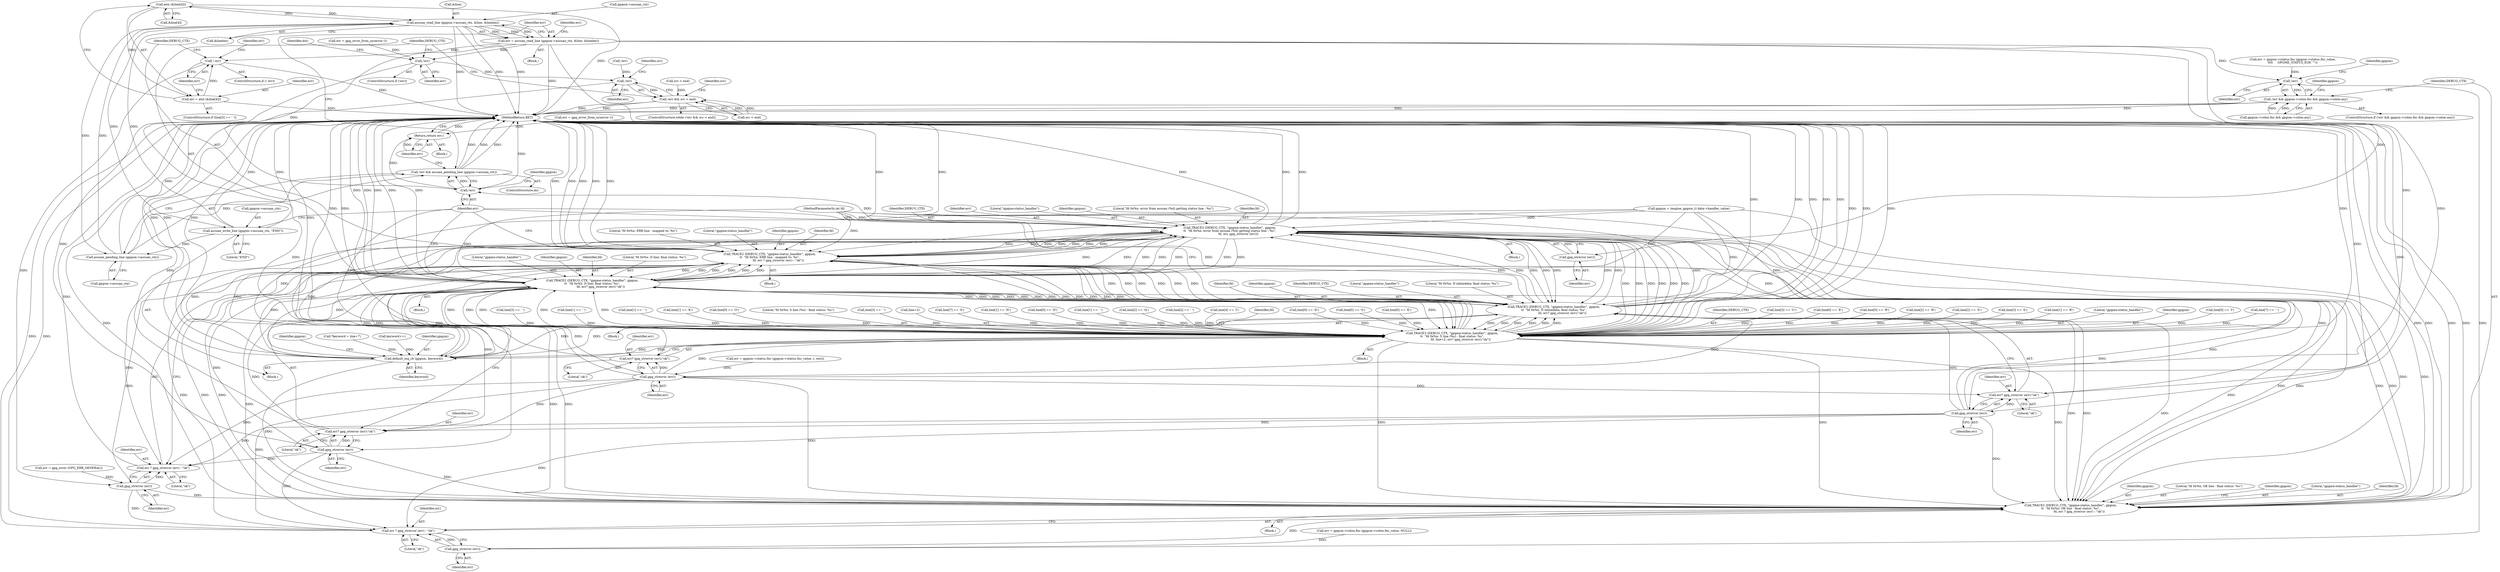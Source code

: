 digraph "0_gnupg_2cbd76f7911fc215845e89b50d6af5ff4a83dd77@array" {
"1000204" [label="(Call,atoi (&line[4]))"];
"1000140" [label="(Call,assuan_read_line (gpgsm->assuan_ctx, &line, &linelen))"];
"1000857" [label="(Call,assuan_write_line (gpgsm->assuan_ctx, \"END\"))"];
"1000865" [label="(Call,assuan_pending_line (gpgsm->assuan_ctx))"];
"1000204" [label="(Call,atoi (&line[4]))"];
"1000138" [label="(Call,err = assuan_read_line (gpgsm->assuan_ctx, &line, &linelen))"];
"1000158" [label="(Call,gpg_strerror (err))"];
"1000151" [label="(Call,TRACE3 (DEBUG_CTX, \"gpgme:status_handler\", gpgsm,\n\t\t  \"fd 0x%x: error from assuan (%d) getting status line : %s\",\n                  fd, err, gpg_strerror (err)))"];
"1000216" [label="(Call,TRACE2 (DEBUG_CTX, \"gpgme:status_handler\", gpgsm,\n\t\t  \"fd 0x%x: ERR line - mapped to: %s\",\n                  fd, err ? gpg_strerror (err) : \"ok\"))"];
"1000305" [label="(Call,TRACE2 (DEBUG_CTX, \"gpgme:status_handler\", gpgsm,\n\t\t  \"fd 0x%x: OK line - final status: %s\",\n                  fd, err ? gpg_strerror (err) : \"ok\"))"];
"1000545" [label="(Call,TRACE2 (DEBUG_CTX, \"gpgme:status_handler\", gpgsm,\n\t\t  \"fd 0x%x: D line; final status: %s\",\n                  fd, err? gpg_strerror (err):\"ok\"))"];
"1000680" [label="(Call,TRACE2 (DEBUG_CTX, \"gpgme:status_handler\", gpgsm,\n\t\t  \"fd 0x%x: D inlinedata; final status: %s\",\n                  fd, err? gpg_strerror (err):\"ok\"))"];
"1000767" [label="(Call,TRACE3 (DEBUG_CTX, \"gpgme:status_handler\", gpgsm,\n\t\t  \"fd 0x%x: S line (%s) - final status: %s\",\n                  fd, line+2, err? gpg_strerror (err):\"ok\"))"];
"1000854" [label="(Call,default_inq_cb (gpgsm, keyword))"];
"1000222" [label="(Call,err ? gpg_strerror (err) : \"ok\")"];
"1000311" [label="(Call,err ? gpg_strerror (err) : \"ok\")"];
"1000551" [label="(Call,err? gpg_strerror (err):\"ok\")"];
"1000686" [label="(Call,err? gpg_strerror (err):\"ok\")"];
"1000776" [label="(Call,err? gpg_strerror (err):\"ok\")"];
"1000863" [label="(Call,!err)"];
"1000862" [label="(Call,!err && assuan_pending_line (gpgsm->assuan_ctx))"];
"1000869" [label="(Return,return err;)"];
"1000210" [label="(Call,! err)"];
"1000224" [label="(Call,gpg_strerror (err))"];
"1000275" [label="(Call,!err)"];
"1000274" [label="(Call,!err && gpgsm->colon.fnc && gpgsm->colon.any)"];
"1000313" [label="(Call,gpg_strerror (err))"];
"1000435" [label="(Call,!err)"];
"1000447" [label="(Call,!err)"];
"1000446" [label="(Call,!err && src < end)"];
"1000553" [label="(Call,gpg_strerror (err))"];
"1000688" [label="(Call,gpg_strerror (err))"];
"1000778" [label="(Call,gpg_strerror (err))"];
"1000202" [label="(Call,err = atoi (&line[4]))"];
"1000224" [label="(Call,gpg_strerror (err))"];
"1000204" [label="(Call,atoi (&line[4]))"];
"1000870" [label="(Identifier,err)"];
"1000226" [label="(Literal,\"ok\")"];
"1000275" [label="(Call,!err)"];
"1000137" [label="(Block,)"];
"1000858" [label="(Call,gpgsm->assuan_ctx)"];
"1000277" [label="(Call,gpgsm->colon.fnc && gpgsm->colon.any)"];
"1000203" [label="(Identifier,err)"];
"1000768" [label="(Identifier,DEBUG_CTX)"];
"1000685" [label="(Identifier,fd)"];
"1000780" [label="(Literal,\"ok\")"];
"1000806" [label="(Call,line[3] == 'U')"];
"1000552" [label="(Identifier,err)"];
"1000854" [label="(Call,default_inq_cb (gpgsm, keyword))"];
"1000547" [label="(Literal,\"gpgme:status_handler\")"];
"1000689" [label="(Identifier,err)"];
"1000690" [label="(Literal,\"ok\")"];
"1000548" [label="(Identifier,gpgsm)"];
"1000213" [label="(Identifier,err)"];
"1000139" [label="(Identifier,err)"];
"1000553" [label="(Call,gpg_strerror (err))"];
"1000312" [label="(Identifier,err)"];
"1000450" [label="(Identifier,src)"];
"1000434" [label="(ControlStructure,if (!err))"];
"1000824" [label="(Call,line[6] == 'E')"];
"1000308" [label="(Identifier,gpgsm)"];
"1000869" [label="(Return,return err;)"];
"1000683" [label="(Identifier,gpgsm)"];
"1000225" [label="(Identifier,err)"];
"1000818" [label="(Call,line[5] == 'R')"];
"1000179" [label="(Call,line[2] == 'R')"];
"1000246" [label="(Call,line[2] == '\0')"];
"1000222" [label="(Call,err ? gpg_strerror (err) : \"ok\")"];
"1000185" [label="(Call,line[3] == '\0')"];
"1000209" [label="(ControlStructure,if (! err))"];
"1000173" [label="(Call,line[1] == 'R')"];
"1000857" [label="(Call,assuan_write_line (gpgsm->assuan_ctx, \"END\"))"];
"1000681" [label="(Identifier,DEBUG_CTX)"];
"1000682" [label="(Literal,\"gpgme:status_handler\")"];
"1000769" [label="(Literal,\"gpgme:status_handler\")"];
"1000770" [label="(Identifier,gpgsm)"];
"1000123" [label="(Call,gpgsm = (engine_gpgsm_t) data->handler_value)"];
"1000859" [label="(Identifier,gpgsm)"];
"1000788" [label="(Call,line[0] == 'I')"];
"1000152" [label="(Identifier,DEBUG_CTX)"];
"1000115" [label="(Block,)"];
"1000212" [label="(Call,err = gpg_error (GPG_ERR_GENERAL))"];
"1000159" [label="(Identifier,err)"];
"1000439" [label="(Identifier,dst)"];
"1000140" [label="(Call,assuan_read_line (gpgsm->assuan_ctx, &line, &linelen))"];
"1000217" [label="(Identifier,DEBUG_CTX)"];
"1000138" [label="(Call,err = assuan_read_line (gpgsm->assuan_ctx, &line, &linelen))"];
"1000157" [label="(Identifier,err)"];
"1000550" [label="(Identifier,fd)"];
"1000554" [label="(Identifier,err)"];
"1000144" [label="(Call,&line)"];
"1000577" [label="(Block,)"];
"1000555" [label="(Literal,\"ok\")"];
"1000306" [label="(Identifier,DEBUG_CTX)"];
"1000446" [label="(Call,!err && src < end)"];
"1000866" [label="(Call,gpgsm->assuan_ctx)"];
"1000153" [label="(Literal,\"gpgme:status_handler\")"];
"1000154" [label="(Identifier,gpgsm)"];
"1000448" [label="(Identifier,err)"];
"1000305" [label="(Call,TRACE2 (DEBUG_CTX, \"gpgme:status_handler\", gpgsm,\n\t\t  \"fd 0x%x: OK line - final status: %s\",\n                  fd, err ? gpg_strerror (err) : \"ok\"))"];
"1000216" [label="(Call,TRACE2 (DEBUG_CTX, \"gpgme:status_handler\", gpgsm,\n\t\t  \"fd 0x%x: ERR line - mapped to: %s\",\n                  fd, err ? gpg_strerror (err) : \"ok\"))"];
"1000549" [label="(Literal,\"fd 0x%x: D line; final status: %s\")"];
"1000779" [label="(Identifier,err)"];
"1000865" [label="(Call,assuan_pending_line (gpgsm->assuan_ctx))"];
"1000151" [label="(Call,TRACE3 (DEBUG_CTX, \"gpgme:status_handler\", gpgsm,\n\t\t  \"fd 0x%x: error from assuan (%d) getting status line : %s\",\n                  fd, err, gpg_strerror (err)))"];
"1000263" [label="(Call,err = gpgsm->status.fnc (gpgsm->status.fnc_value,\n\t\t\t\t     GPGME_STATUS_EOF, \"\"))"];
"1000835" [label="(Call,line[7] == ' ')"];
"1000190" [label="(Call,line[3] == ' ')"];
"1000114" [label="(MethodParameterIn,int fd)"];
"1000864" [label="(Identifier,err)"];
"1000856" [label="(Identifier,keyword)"];
"1000777" [label="(Identifier,err)"];
"1000141" [label="(Call,gpgsm->assuan_ctx)"];
"1000309" [label="(Literal,\"fd 0x%x: OK line - final status: %s\")"];
"1000435" [label="(Call,!err)"];
"1000195" [label="(Block,)"];
"1000155" [label="(Literal,\"fd 0x%x: error from assuan (%d) getting status line : %s\")"];
"1000314" [label="(Identifier,err)"];
"1000569" [label="(Call,line[1] == ' ')"];
"1000337" [label="(Call,line[1] == ' ')"];
"1000447" [label="(Call,!err)"];
"1000292" [label="(Identifier,gpgsm)"];
"1000315" [label="(Literal,\"ok\")"];
"1000240" [label="(Call,line[1] == 'K')"];
"1000211" [label="(Identifier,err)"];
"1000234" [label="(Call,line[0] == 'O')"];
"1000771" [label="(Literal,\"fd 0x%x: S line (%s) - final status: %s\")"];
"1000531" [label="(Call,!err)"];
"1000197" [label="(Call,line[3] == ' ')"];
"1000773" [label="(Call,line+2)"];
"1000687" [label="(Identifier,err)"];
"1000830" [label="(Call,line[7] == '\0')"];
"1000867" [label="(Identifier,gpgsm)"];
"1000146" [label="(Call,&linelen)"];
"1000546" [label="(Identifier,DEBUG_CTX)"];
"1000794" [label="(Call,line[1] == 'N')"];
"1000158" [label="(Call,gpg_strerror (err))"];
"1000196" [label="(ControlStructure,if (line[3] == ' '))"];
"1000149" [label="(Identifier,err)"];
"1000223" [label="(Identifier,err)"];
"1000445" [label="(ControlStructure,while (!err && src < end))"];
"1000545" [label="(Call,TRACE2 (DEBUG_CTX, \"gpgme:status_handler\", gpgsm,\n\t\t  \"fd 0x%x: D line; final status: %s\",\n                  fd, err? gpg_strerror (err):\"ok\"))"];
"1000767" [label="(Call,TRACE3 (DEBUG_CTX, \"gpgme:status_handler\", gpgsm,\n\t\t  \"fd 0x%x: S line (%s) - final status: %s\",\n                  fd, line+2, err? gpg_strerror (err):\"ok\"))"];
"1000563" [label="(Call,line[0] == 'D')"];
"1000842" [label="(Call,*keyword = line+7)"];
"1000449" [label="(Call,src < end)"];
"1000684" [label="(Literal,\"fd 0x%x: D inlinedata; final status: %s\")"];
"1000276" [label="(Identifier,err)"];
"1000347" [label="(Block,)"];
"1000414" [label="(Call,err = gpg_error_from_syserror ())"];
"1000156" [label="(Identifier,fd)"];
"1000599" [label="(Call,src < end)"];
"1000280" [label="(Identifier,gpgsm)"];
"1000703" [label="(Call,line[1] == ' ')"];
"1000800" [label="(Call,line[2] == 'Q')"];
"1000670" [label="(Call,err = gpg_error_from_syserror ())"];
"1000220" [label="(Literal,\"fd 0x%x: ERR line - mapped to: %s\")"];
"1000150" [label="(Block,)"];
"1000436" [label="(Identifier,err)"];
"1000218" [label="(Literal,\"gpgme:status_handler\")"];
"1000313" [label="(Call,gpg_strerror (err))"];
"1000863" [label="(Call,!err)"];
"1000210" [label="(Call,! err)"];
"1000861" [label="(Literal,\"END\")"];
"1000840" [label="(Block,)"];
"1000296" [label="(Call,err = gpgsm->colon.fnc (gpgsm->colon.fnc_value, NULL))"];
"1000708" [label="(Block,)"];
"1000862" [label="(Call,!err && assuan_pending_line (gpgsm->assuan_ctx))"];
"1000686" [label="(Call,err? gpg_strerror (err):\"ok\")"];
"1000776" [label="(Call,err? gpg_strerror (err):\"ok\")"];
"1000251" [label="(Call,line[2] == ' ')"];
"1000256" [label="(Block,)"];
"1000219" [label="(Identifier,gpgsm)"];
"1000852" [label="(Call,keyword++)"];
"1000871" [label="(MethodReturn,RET)"];
"1000311" [label="(Call,err ? gpg_strerror (err) : \"ok\")"];
"1000457" [label="(Identifier,src)"];
"1000205" [label="(Call,&line[4])"];
"1000680" [label="(Call,TRACE2 (DEBUG_CTX, \"gpgme:status_handler\", gpgsm,\n\t\t  \"fd 0x%x: D inlinedata; final status: %s\",\n                  fd, err? gpg_strerror (err):\"ok\"))"];
"1000812" [label="(Call,line[4] == 'I')"];
"1000273" [label="(ControlStructure,if (!err && gpgsm->colon.fnc && gpgsm->colon.any))"];
"1000749" [label="(Call,err = gpgsm->status.fnc (gpgsm->status.fnc_value, r, rest))"];
"1000221" [label="(Identifier,fd)"];
"1000772" [label="(Identifier,fd)"];
"1000855" [label="(Identifier,gpgsm)"];
"1000319" [label="(Identifier,gpgsm)"];
"1000331" [label="(Call,line[0] == 'D')"];
"1000551" [label="(Call,err? gpg_strerror (err):\"ok\")"];
"1000698" [label="(Call,line[0] == 'S')"];
"1000307" [label="(Literal,\"gpgme:status_handler\")"];
"1000688" [label="(Call,gpg_strerror (err))"];
"1000202" [label="(Call,err = atoi (&line[4]))"];
"1000167" [label="(Call,line[0] == 'E')"];
"1000778" [label="(Call,gpg_strerror (err))"];
"1000274" [label="(Call,!err && gpgsm->colon.fnc && gpgsm->colon.any)"];
"1000310" [label="(Identifier,fd)"];
"1000136" [label="(ControlStructure,do)"];
"1000204" -> "1000202"  [label="AST: "];
"1000204" -> "1000205"  [label="CFG: "];
"1000205" -> "1000204"  [label="AST: "];
"1000202" -> "1000204"  [label="CFG: "];
"1000204" -> "1000871"  [label="DDG: "];
"1000204" -> "1000140"  [label="DDG: "];
"1000204" -> "1000202"  [label="DDG: "];
"1000140" -> "1000204"  [label="DDG: "];
"1000140" -> "1000138"  [label="AST: "];
"1000140" -> "1000146"  [label="CFG: "];
"1000141" -> "1000140"  [label="AST: "];
"1000144" -> "1000140"  [label="AST: "];
"1000146" -> "1000140"  [label="AST: "];
"1000138" -> "1000140"  [label="CFG: "];
"1000140" -> "1000871"  [label="DDG: "];
"1000140" -> "1000871"  [label="DDG: "];
"1000140" -> "1000871"  [label="DDG: "];
"1000140" -> "1000138"  [label="DDG: "];
"1000140" -> "1000138"  [label="DDG: "];
"1000140" -> "1000138"  [label="DDG: "];
"1000857" -> "1000140"  [label="DDG: "];
"1000865" -> "1000140"  [label="DDG: "];
"1000140" -> "1000857"  [label="DDG: "];
"1000140" -> "1000865"  [label="DDG: "];
"1000857" -> "1000840"  [label="AST: "];
"1000857" -> "1000861"  [label="CFG: "];
"1000858" -> "1000857"  [label="AST: "];
"1000861" -> "1000857"  [label="AST: "];
"1000864" -> "1000857"  [label="CFG: "];
"1000857" -> "1000871"  [label="DDG: "];
"1000857" -> "1000871"  [label="DDG: "];
"1000857" -> "1000865"  [label="DDG: "];
"1000865" -> "1000862"  [label="AST: "];
"1000865" -> "1000866"  [label="CFG: "];
"1000866" -> "1000865"  [label="AST: "];
"1000862" -> "1000865"  [label="CFG: "];
"1000865" -> "1000871"  [label="DDG: "];
"1000865" -> "1000862"  [label="DDG: "];
"1000138" -> "1000137"  [label="AST: "];
"1000139" -> "1000138"  [label="AST: "];
"1000149" -> "1000138"  [label="CFG: "];
"1000138" -> "1000871"  [label="DDG: "];
"1000138" -> "1000158"  [label="DDG: "];
"1000138" -> "1000210"  [label="DDG: "];
"1000138" -> "1000275"  [label="DDG: "];
"1000138" -> "1000435"  [label="DDG: "];
"1000138" -> "1000688"  [label="DDG: "];
"1000138" -> "1000778"  [label="DDG: "];
"1000138" -> "1000863"  [label="DDG: "];
"1000158" -> "1000151"  [label="AST: "];
"1000158" -> "1000159"  [label="CFG: "];
"1000159" -> "1000158"  [label="AST: "];
"1000151" -> "1000158"  [label="CFG: "];
"1000158" -> "1000151"  [label="DDG: "];
"1000151" -> "1000150"  [label="AST: "];
"1000152" -> "1000151"  [label="AST: "];
"1000153" -> "1000151"  [label="AST: "];
"1000154" -> "1000151"  [label="AST: "];
"1000155" -> "1000151"  [label="AST: "];
"1000156" -> "1000151"  [label="AST: "];
"1000157" -> "1000151"  [label="AST: "];
"1000864" -> "1000151"  [label="CFG: "];
"1000151" -> "1000871"  [label="DDG: "];
"1000151" -> "1000871"  [label="DDG: "];
"1000151" -> "1000871"  [label="DDG: "];
"1000151" -> "1000871"  [label="DDG: "];
"1000151" -> "1000871"  [label="DDG: "];
"1000680" -> "1000151"  [label="DDG: "];
"1000680" -> "1000151"  [label="DDG: "];
"1000680" -> "1000151"  [label="DDG: "];
"1000216" -> "1000151"  [label="DDG: "];
"1000216" -> "1000151"  [label="DDG: "];
"1000216" -> "1000151"  [label="DDG: "];
"1000545" -> "1000151"  [label="DDG: "];
"1000545" -> "1000151"  [label="DDG: "];
"1000545" -> "1000151"  [label="DDG: "];
"1000767" -> "1000151"  [label="DDG: "];
"1000767" -> "1000151"  [label="DDG: "];
"1000767" -> "1000151"  [label="DDG: "];
"1000854" -> "1000151"  [label="DDG: "];
"1000123" -> "1000151"  [label="DDG: "];
"1000114" -> "1000151"  [label="DDG: "];
"1000151" -> "1000216"  [label="DDG: "];
"1000151" -> "1000216"  [label="DDG: "];
"1000151" -> "1000216"  [label="DDG: "];
"1000151" -> "1000216"  [label="DDG: "];
"1000151" -> "1000222"  [label="DDG: "];
"1000151" -> "1000305"  [label="DDG: "];
"1000151" -> "1000305"  [label="DDG: "];
"1000151" -> "1000305"  [label="DDG: "];
"1000151" -> "1000305"  [label="DDG: "];
"1000151" -> "1000311"  [label="DDG: "];
"1000151" -> "1000545"  [label="DDG: "];
"1000151" -> "1000545"  [label="DDG: "];
"1000151" -> "1000545"  [label="DDG: "];
"1000151" -> "1000545"  [label="DDG: "];
"1000151" -> "1000551"  [label="DDG: "];
"1000151" -> "1000680"  [label="DDG: "];
"1000151" -> "1000680"  [label="DDG: "];
"1000151" -> "1000680"  [label="DDG: "];
"1000151" -> "1000680"  [label="DDG: "];
"1000151" -> "1000686"  [label="DDG: "];
"1000151" -> "1000767"  [label="DDG: "];
"1000151" -> "1000767"  [label="DDG: "];
"1000151" -> "1000767"  [label="DDG: "];
"1000151" -> "1000767"  [label="DDG: "];
"1000151" -> "1000776"  [label="DDG: "];
"1000151" -> "1000854"  [label="DDG: "];
"1000151" -> "1000863"  [label="DDG: "];
"1000216" -> "1000195"  [label="AST: "];
"1000216" -> "1000222"  [label="CFG: "];
"1000217" -> "1000216"  [label="AST: "];
"1000218" -> "1000216"  [label="AST: "];
"1000219" -> "1000216"  [label="AST: "];
"1000220" -> "1000216"  [label="AST: "];
"1000221" -> "1000216"  [label="AST: "];
"1000222" -> "1000216"  [label="AST: "];
"1000864" -> "1000216"  [label="CFG: "];
"1000216" -> "1000871"  [label="DDG: "];
"1000216" -> "1000871"  [label="DDG: "];
"1000216" -> "1000871"  [label="DDG: "];
"1000216" -> "1000871"  [label="DDG: "];
"1000216" -> "1000871"  [label="DDG: "];
"1000680" -> "1000216"  [label="DDG: "];
"1000680" -> "1000216"  [label="DDG: "];
"1000680" -> "1000216"  [label="DDG: "];
"1000545" -> "1000216"  [label="DDG: "];
"1000545" -> "1000216"  [label="DDG: "];
"1000545" -> "1000216"  [label="DDG: "];
"1000767" -> "1000216"  [label="DDG: "];
"1000767" -> "1000216"  [label="DDG: "];
"1000767" -> "1000216"  [label="DDG: "];
"1000854" -> "1000216"  [label="DDG: "];
"1000123" -> "1000216"  [label="DDG: "];
"1000114" -> "1000216"  [label="DDG: "];
"1000224" -> "1000216"  [label="DDG: "];
"1000553" -> "1000216"  [label="DDG: "];
"1000688" -> "1000216"  [label="DDG: "];
"1000778" -> "1000216"  [label="DDG: "];
"1000216" -> "1000305"  [label="DDG: "];
"1000216" -> "1000305"  [label="DDG: "];
"1000216" -> "1000305"  [label="DDG: "];
"1000216" -> "1000545"  [label="DDG: "];
"1000216" -> "1000545"  [label="DDG: "];
"1000216" -> "1000545"  [label="DDG: "];
"1000216" -> "1000680"  [label="DDG: "];
"1000216" -> "1000680"  [label="DDG: "];
"1000216" -> "1000680"  [label="DDG: "];
"1000216" -> "1000767"  [label="DDG: "];
"1000216" -> "1000767"  [label="DDG: "];
"1000216" -> "1000767"  [label="DDG: "];
"1000216" -> "1000854"  [label="DDG: "];
"1000305" -> "1000256"  [label="AST: "];
"1000305" -> "1000311"  [label="CFG: "];
"1000306" -> "1000305"  [label="AST: "];
"1000307" -> "1000305"  [label="AST: "];
"1000308" -> "1000305"  [label="AST: "];
"1000309" -> "1000305"  [label="AST: "];
"1000310" -> "1000305"  [label="AST: "];
"1000311" -> "1000305"  [label="AST: "];
"1000319" -> "1000305"  [label="CFG: "];
"1000305" -> "1000871"  [label="DDG: "];
"1000305" -> "1000871"  [label="DDG: "];
"1000305" -> "1000871"  [label="DDG: "];
"1000305" -> "1000871"  [label="DDG: "];
"1000305" -> "1000871"  [label="DDG: "];
"1000680" -> "1000305"  [label="DDG: "];
"1000680" -> "1000305"  [label="DDG: "];
"1000680" -> "1000305"  [label="DDG: "];
"1000545" -> "1000305"  [label="DDG: "];
"1000545" -> "1000305"  [label="DDG: "];
"1000545" -> "1000305"  [label="DDG: "];
"1000767" -> "1000305"  [label="DDG: "];
"1000767" -> "1000305"  [label="DDG: "];
"1000767" -> "1000305"  [label="DDG: "];
"1000854" -> "1000305"  [label="DDG: "];
"1000123" -> "1000305"  [label="DDG: "];
"1000114" -> "1000305"  [label="DDG: "];
"1000313" -> "1000305"  [label="DDG: "];
"1000553" -> "1000305"  [label="DDG: "];
"1000688" -> "1000305"  [label="DDG: "];
"1000778" -> "1000305"  [label="DDG: "];
"1000224" -> "1000305"  [label="DDG: "];
"1000545" -> "1000347"  [label="AST: "];
"1000545" -> "1000551"  [label="CFG: "];
"1000546" -> "1000545"  [label="AST: "];
"1000547" -> "1000545"  [label="AST: "];
"1000548" -> "1000545"  [label="AST: "];
"1000549" -> "1000545"  [label="AST: "];
"1000550" -> "1000545"  [label="AST: "];
"1000551" -> "1000545"  [label="AST: "];
"1000864" -> "1000545"  [label="CFG: "];
"1000545" -> "1000871"  [label="DDG: "];
"1000545" -> "1000871"  [label="DDG: "];
"1000545" -> "1000871"  [label="DDG: "];
"1000545" -> "1000871"  [label="DDG: "];
"1000545" -> "1000871"  [label="DDG: "];
"1000680" -> "1000545"  [label="DDG: "];
"1000680" -> "1000545"  [label="DDG: "];
"1000680" -> "1000545"  [label="DDG: "];
"1000767" -> "1000545"  [label="DDG: "];
"1000767" -> "1000545"  [label="DDG: "];
"1000767" -> "1000545"  [label="DDG: "];
"1000854" -> "1000545"  [label="DDG: "];
"1000123" -> "1000545"  [label="DDG: "];
"1000114" -> "1000545"  [label="DDG: "];
"1000553" -> "1000545"  [label="DDG: "];
"1000688" -> "1000545"  [label="DDG: "];
"1000778" -> "1000545"  [label="DDG: "];
"1000545" -> "1000680"  [label="DDG: "];
"1000545" -> "1000680"  [label="DDG: "];
"1000545" -> "1000680"  [label="DDG: "];
"1000545" -> "1000767"  [label="DDG: "];
"1000545" -> "1000767"  [label="DDG: "];
"1000545" -> "1000767"  [label="DDG: "];
"1000545" -> "1000854"  [label="DDG: "];
"1000680" -> "1000577"  [label="AST: "];
"1000680" -> "1000686"  [label="CFG: "];
"1000681" -> "1000680"  [label="AST: "];
"1000682" -> "1000680"  [label="AST: "];
"1000683" -> "1000680"  [label="AST: "];
"1000684" -> "1000680"  [label="AST: "];
"1000685" -> "1000680"  [label="AST: "];
"1000686" -> "1000680"  [label="AST: "];
"1000864" -> "1000680"  [label="CFG: "];
"1000680" -> "1000871"  [label="DDG: "];
"1000680" -> "1000871"  [label="DDG: "];
"1000680" -> "1000871"  [label="DDG: "];
"1000680" -> "1000871"  [label="DDG: "];
"1000680" -> "1000871"  [label="DDG: "];
"1000767" -> "1000680"  [label="DDG: "];
"1000767" -> "1000680"  [label="DDG: "];
"1000767" -> "1000680"  [label="DDG: "];
"1000854" -> "1000680"  [label="DDG: "];
"1000123" -> "1000680"  [label="DDG: "];
"1000114" -> "1000680"  [label="DDG: "];
"1000688" -> "1000680"  [label="DDG: "];
"1000778" -> "1000680"  [label="DDG: "];
"1000680" -> "1000767"  [label="DDG: "];
"1000680" -> "1000767"  [label="DDG: "];
"1000680" -> "1000767"  [label="DDG: "];
"1000680" -> "1000854"  [label="DDG: "];
"1000767" -> "1000708"  [label="AST: "];
"1000767" -> "1000776"  [label="CFG: "];
"1000768" -> "1000767"  [label="AST: "];
"1000769" -> "1000767"  [label="AST: "];
"1000770" -> "1000767"  [label="AST: "];
"1000771" -> "1000767"  [label="AST: "];
"1000772" -> "1000767"  [label="AST: "];
"1000773" -> "1000767"  [label="AST: "];
"1000776" -> "1000767"  [label="AST: "];
"1000864" -> "1000767"  [label="CFG: "];
"1000767" -> "1000871"  [label="DDG: "];
"1000767" -> "1000871"  [label="DDG: "];
"1000767" -> "1000871"  [label="DDG: "];
"1000767" -> "1000871"  [label="DDG: "];
"1000767" -> "1000871"  [label="DDG: "];
"1000767" -> "1000871"  [label="DDG: "];
"1000854" -> "1000767"  [label="DDG: "];
"1000123" -> "1000767"  [label="DDG: "];
"1000114" -> "1000767"  [label="DDG: "];
"1000234" -> "1000767"  [label="DDG: "];
"1000794" -> "1000767"  [label="DDG: "];
"1000563" -> "1000767"  [label="DDG: "];
"1000812" -> "1000767"  [label="DDG: "];
"1000167" -> "1000767"  [label="DDG: "];
"1000185" -> "1000767"  [label="DDG: "];
"1000788" -> "1000767"  [label="DDG: "];
"1000806" -> "1000767"  [label="DDG: "];
"1000331" -> "1000767"  [label="DDG: "];
"1000251" -> "1000767"  [label="DDG: "];
"1000698" -> "1000767"  [label="DDG: "];
"1000190" -> "1000767"  [label="DDG: "];
"1000337" -> "1000767"  [label="DDG: "];
"1000179" -> "1000767"  [label="DDG: "];
"1000835" -> "1000767"  [label="DDG: "];
"1000569" -> "1000767"  [label="DDG: "];
"1000818" -> "1000767"  [label="DDG: "];
"1000800" -> "1000767"  [label="DDG: "];
"1000824" -> "1000767"  [label="DDG: "];
"1000703" -> "1000767"  [label="DDG: "];
"1000240" -> "1000767"  [label="DDG: "];
"1000173" -> "1000767"  [label="DDG: "];
"1000246" -> "1000767"  [label="DDG: "];
"1000197" -> "1000767"  [label="DDG: "];
"1000830" -> "1000767"  [label="DDG: "];
"1000778" -> "1000767"  [label="DDG: "];
"1000767" -> "1000854"  [label="DDG: "];
"1000854" -> "1000840"  [label="AST: "];
"1000854" -> "1000856"  [label="CFG: "];
"1000855" -> "1000854"  [label="AST: "];
"1000856" -> "1000854"  [label="AST: "];
"1000859" -> "1000854"  [label="CFG: "];
"1000854" -> "1000871"  [label="DDG: "];
"1000854" -> "1000871"  [label="DDG: "];
"1000854" -> "1000871"  [label="DDG: "];
"1000123" -> "1000854"  [label="DDG: "];
"1000842" -> "1000854"  [label="DDG: "];
"1000852" -> "1000854"  [label="DDG: "];
"1000222" -> "1000224"  [label="CFG: "];
"1000222" -> "1000226"  [label="CFG: "];
"1000223" -> "1000222"  [label="AST: "];
"1000224" -> "1000222"  [label="AST: "];
"1000226" -> "1000222"  [label="AST: "];
"1000222" -> "1000871"  [label="DDG: "];
"1000224" -> "1000222"  [label="DDG: "];
"1000553" -> "1000222"  [label="DDG: "];
"1000688" -> "1000222"  [label="DDG: "];
"1000778" -> "1000222"  [label="DDG: "];
"1000311" -> "1000313"  [label="CFG: "];
"1000311" -> "1000315"  [label="CFG: "];
"1000312" -> "1000311"  [label="AST: "];
"1000313" -> "1000311"  [label="AST: "];
"1000315" -> "1000311"  [label="AST: "];
"1000311" -> "1000871"  [label="DDG: "];
"1000311" -> "1000871"  [label="DDG: "];
"1000313" -> "1000311"  [label="DDG: "];
"1000553" -> "1000311"  [label="DDG: "];
"1000688" -> "1000311"  [label="DDG: "];
"1000778" -> "1000311"  [label="DDG: "];
"1000224" -> "1000311"  [label="DDG: "];
"1000551" -> "1000553"  [label="CFG: "];
"1000551" -> "1000555"  [label="CFG: "];
"1000552" -> "1000551"  [label="AST: "];
"1000553" -> "1000551"  [label="AST: "];
"1000555" -> "1000551"  [label="AST: "];
"1000551" -> "1000871"  [label="DDG: "];
"1000553" -> "1000551"  [label="DDG: "];
"1000688" -> "1000551"  [label="DDG: "];
"1000778" -> "1000551"  [label="DDG: "];
"1000686" -> "1000688"  [label="CFG: "];
"1000686" -> "1000690"  [label="CFG: "];
"1000687" -> "1000686"  [label="AST: "];
"1000688" -> "1000686"  [label="AST: "];
"1000690" -> "1000686"  [label="AST: "];
"1000686" -> "1000871"  [label="DDG: "];
"1000688" -> "1000686"  [label="DDG: "];
"1000778" -> "1000686"  [label="DDG: "];
"1000776" -> "1000778"  [label="CFG: "];
"1000776" -> "1000780"  [label="CFG: "];
"1000777" -> "1000776"  [label="AST: "];
"1000778" -> "1000776"  [label="AST: "];
"1000780" -> "1000776"  [label="AST: "];
"1000776" -> "1000871"  [label="DDG: "];
"1000778" -> "1000776"  [label="DDG: "];
"1000863" -> "1000862"  [label="AST: "];
"1000863" -> "1000864"  [label="CFG: "];
"1000864" -> "1000863"  [label="AST: "];
"1000867" -> "1000863"  [label="CFG: "];
"1000862" -> "1000863"  [label="CFG: "];
"1000863" -> "1000871"  [label="DDG: "];
"1000863" -> "1000862"  [label="DDG: "];
"1000863" -> "1000869"  [label="DDG: "];
"1000862" -> "1000136"  [label="AST: "];
"1000139" -> "1000862"  [label="CFG: "];
"1000870" -> "1000862"  [label="CFG: "];
"1000862" -> "1000871"  [label="DDG: "];
"1000862" -> "1000871"  [label="DDG: "];
"1000862" -> "1000871"  [label="DDG: "];
"1000869" -> "1000115"  [label="AST: "];
"1000869" -> "1000870"  [label="CFG: "];
"1000870" -> "1000869"  [label="AST: "];
"1000871" -> "1000869"  [label="CFG: "];
"1000869" -> "1000871"  [label="DDG: "];
"1000870" -> "1000869"  [label="DDG: "];
"1000670" -> "1000869"  [label="DDG: "];
"1000210" -> "1000209"  [label="AST: "];
"1000210" -> "1000211"  [label="CFG: "];
"1000211" -> "1000210"  [label="AST: "];
"1000213" -> "1000210"  [label="CFG: "];
"1000217" -> "1000210"  [label="CFG: "];
"1000210" -> "1000871"  [label="DDG: "];
"1000202" -> "1000210"  [label="DDG: "];
"1000210" -> "1000224"  [label="DDG: "];
"1000224" -> "1000225"  [label="CFG: "];
"1000225" -> "1000224"  [label="AST: "];
"1000212" -> "1000224"  [label="DDG: "];
"1000275" -> "1000274"  [label="AST: "];
"1000275" -> "1000276"  [label="CFG: "];
"1000276" -> "1000275"  [label="AST: "];
"1000280" -> "1000275"  [label="CFG: "];
"1000274" -> "1000275"  [label="CFG: "];
"1000275" -> "1000274"  [label="DDG: "];
"1000263" -> "1000275"  [label="DDG: "];
"1000275" -> "1000313"  [label="DDG: "];
"1000274" -> "1000273"  [label="AST: "];
"1000274" -> "1000277"  [label="CFG: "];
"1000277" -> "1000274"  [label="AST: "];
"1000292" -> "1000274"  [label="CFG: "];
"1000306" -> "1000274"  [label="CFG: "];
"1000274" -> "1000871"  [label="DDG: "];
"1000274" -> "1000871"  [label="DDG: "];
"1000274" -> "1000871"  [label="DDG: "];
"1000277" -> "1000274"  [label="DDG: "];
"1000277" -> "1000274"  [label="DDG: "];
"1000313" -> "1000314"  [label="CFG: "];
"1000314" -> "1000313"  [label="AST: "];
"1000296" -> "1000313"  [label="DDG: "];
"1000435" -> "1000434"  [label="AST: "];
"1000435" -> "1000436"  [label="CFG: "];
"1000436" -> "1000435"  [label="AST: "];
"1000439" -> "1000435"  [label="CFG: "];
"1000546" -> "1000435"  [label="CFG: "];
"1000414" -> "1000435"  [label="DDG: "];
"1000435" -> "1000447"  [label="DDG: "];
"1000435" -> "1000553"  [label="DDG: "];
"1000447" -> "1000446"  [label="AST: "];
"1000447" -> "1000448"  [label="CFG: "];
"1000448" -> "1000447"  [label="AST: "];
"1000450" -> "1000447"  [label="CFG: "];
"1000446" -> "1000447"  [label="CFG: "];
"1000447" -> "1000446"  [label="DDG: "];
"1000531" -> "1000447"  [label="DDG: "];
"1000447" -> "1000553"  [label="DDG: "];
"1000446" -> "1000445"  [label="AST: "];
"1000446" -> "1000449"  [label="CFG: "];
"1000449" -> "1000446"  [label="AST: "];
"1000457" -> "1000446"  [label="CFG: "];
"1000546" -> "1000446"  [label="CFG: "];
"1000446" -> "1000871"  [label="DDG: "];
"1000446" -> "1000871"  [label="DDG: "];
"1000599" -> "1000446"  [label="DDG: "];
"1000449" -> "1000446"  [label="DDG: "];
"1000449" -> "1000446"  [label="DDG: "];
"1000553" -> "1000554"  [label="CFG: "];
"1000554" -> "1000553"  [label="AST: "];
"1000688" -> "1000689"  [label="CFG: "];
"1000689" -> "1000688"  [label="AST: "];
"1000670" -> "1000688"  [label="DDG: "];
"1000778" -> "1000779"  [label="CFG: "];
"1000779" -> "1000778"  [label="AST: "];
"1000749" -> "1000778"  [label="DDG: "];
"1000202" -> "1000196"  [label="AST: "];
"1000203" -> "1000202"  [label="AST: "];
"1000211" -> "1000202"  [label="CFG: "];
"1000202" -> "1000871"  [label="DDG: "];
}
